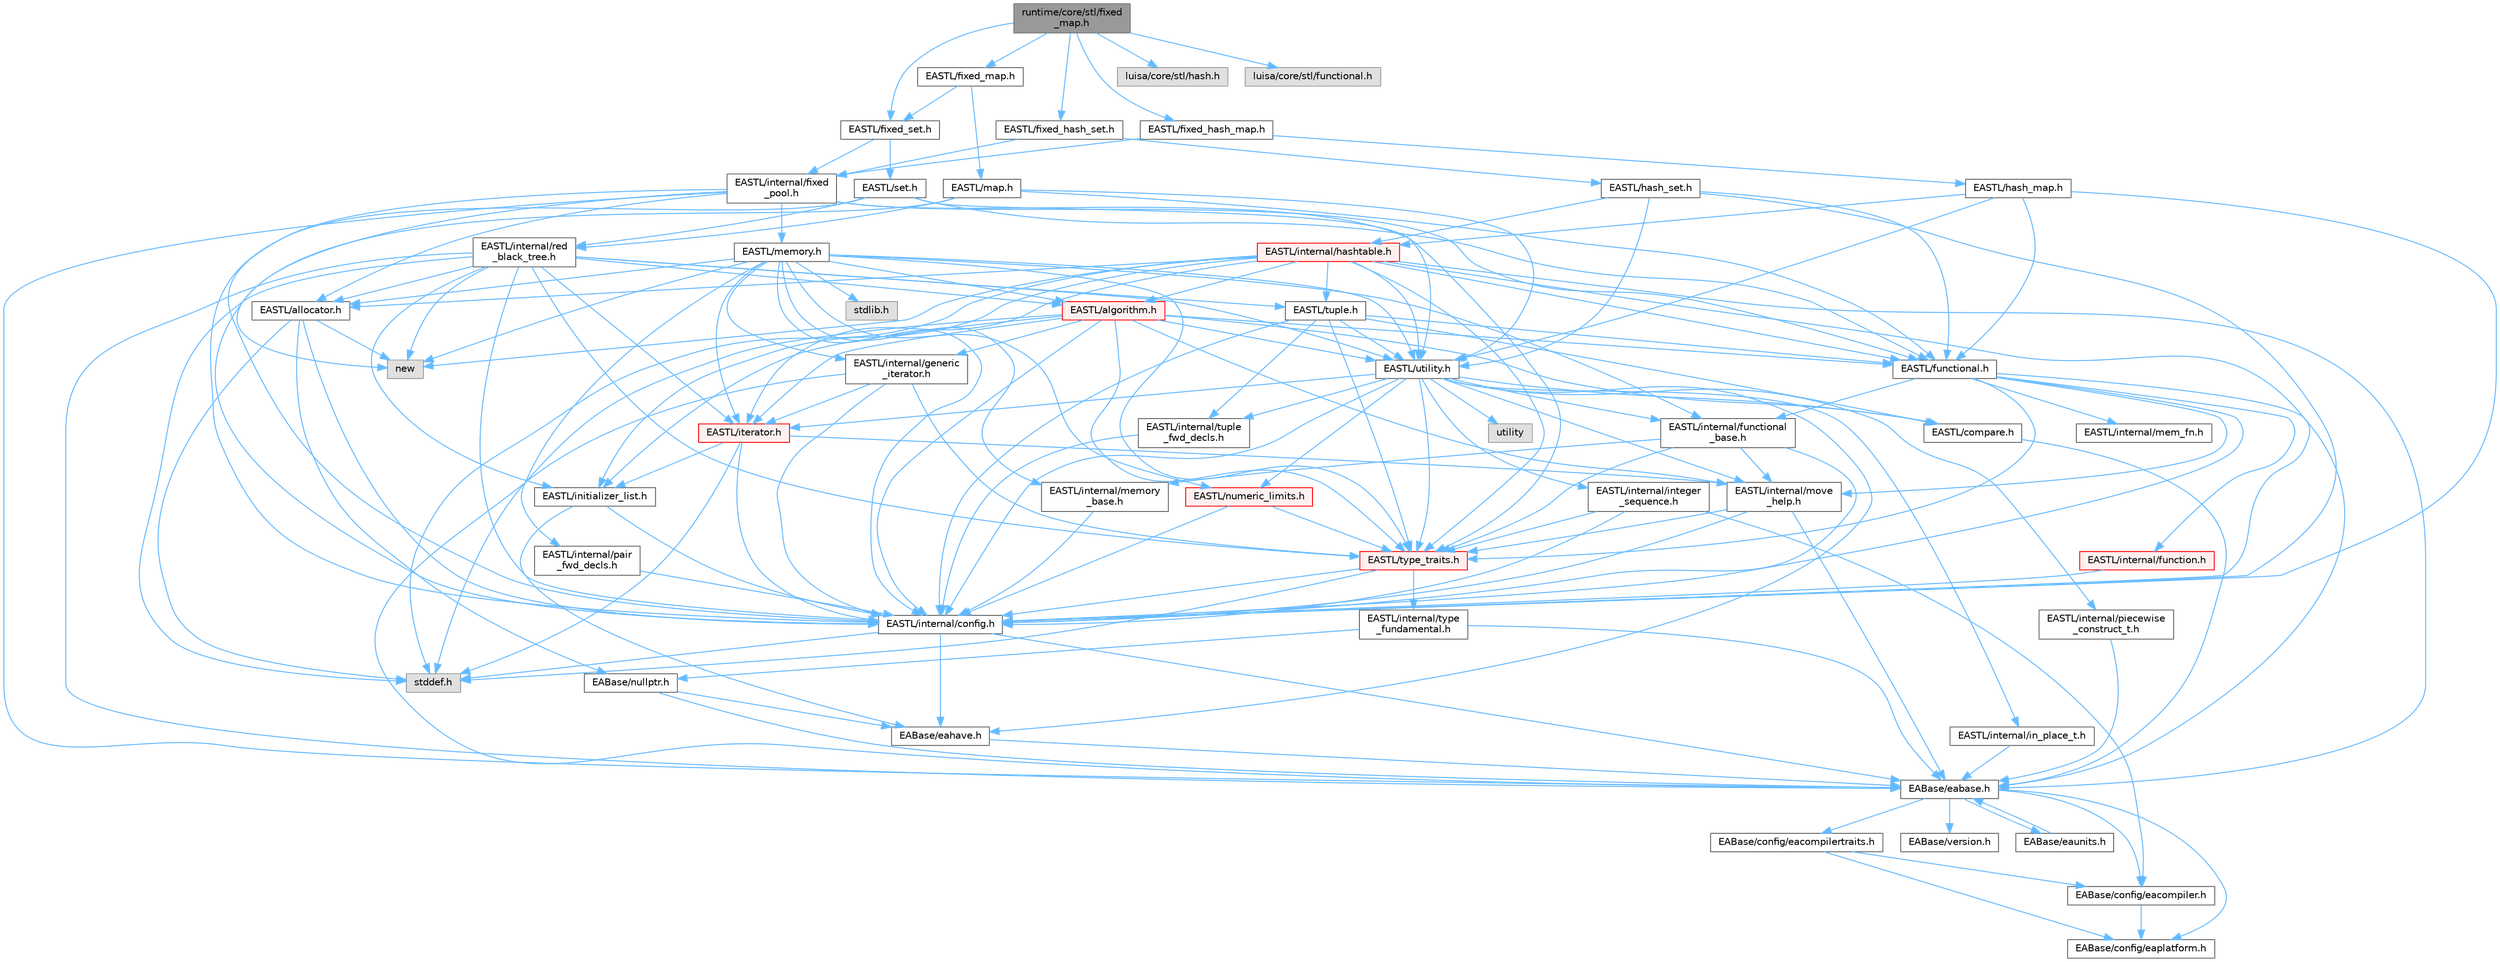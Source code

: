 digraph "runtime/core/stl/fixed_map.h"
{
 // LATEX_PDF_SIZE
  bgcolor="transparent";
  edge [fontname=Helvetica,fontsize=10,labelfontname=Helvetica,labelfontsize=10];
  node [fontname=Helvetica,fontsize=10,shape=box,height=0.2,width=0.4];
  Node1 [id="Node000001",label="runtime/core/stl/fixed\l_map.h",height=0.2,width=0.4,color="gray40", fillcolor="grey60", style="filled", fontcolor="black",tooltip=" "];
  Node1 -> Node2 [id="edge1_Node000001_Node000002",color="steelblue1",style="solid",tooltip=" "];
  Node2 [id="Node000002",label="EASTL/fixed_map.h",height=0.2,width=0.4,color="grey40", fillcolor="white", style="filled",URL="$_e_a_s_t_l_2include_2_e_a_s_t_l_2fixed__map_8h.html",tooltip=" "];
  Node2 -> Node3 [id="edge2_Node000002_Node000003",color="steelblue1",style="solid",tooltip=" "];
  Node3 [id="Node000003",label="EASTL/map.h",height=0.2,width=0.4,color="grey40", fillcolor="white", style="filled",URL="$_e_a_s_t_l_2include_2_e_a_s_t_l_2map_8h.html",tooltip=" "];
  Node3 -> Node4 [id="edge3_Node000003_Node000004",color="steelblue1",style="solid",tooltip=" "];
  Node4 [id="Node000004",label="EASTL/internal/config.h",height=0.2,width=0.4,color="grey40", fillcolor="white", style="filled",URL="$config_8h.html",tooltip=" "];
  Node4 -> Node5 [id="edge4_Node000004_Node000005",color="steelblue1",style="solid",tooltip=" "];
  Node5 [id="Node000005",label="EABase/eabase.h",height=0.2,width=0.4,color="grey40", fillcolor="white", style="filled",URL="$eabase_8h.html",tooltip=" "];
  Node5 -> Node6 [id="edge5_Node000005_Node000006",color="steelblue1",style="solid",tooltip=" "];
  Node6 [id="Node000006",label="EABase/config/eacompiler.h",height=0.2,width=0.4,color="grey40", fillcolor="white", style="filled",URL="$eacompiler_8h.html",tooltip=" "];
  Node6 -> Node7 [id="edge6_Node000006_Node000007",color="steelblue1",style="solid",tooltip=" "];
  Node7 [id="Node000007",label="EABase/config/eaplatform.h",height=0.2,width=0.4,color="grey40", fillcolor="white", style="filled",URL="$eaplatform_8h.html",tooltip=" "];
  Node5 -> Node8 [id="edge7_Node000005_Node000008",color="steelblue1",style="solid",tooltip=" "];
  Node8 [id="Node000008",label="EABase/config/eacompilertraits.h",height=0.2,width=0.4,color="grey40", fillcolor="white", style="filled",URL="$eacompilertraits_8h.html",tooltip=" "];
  Node8 -> Node7 [id="edge8_Node000008_Node000007",color="steelblue1",style="solid",tooltip=" "];
  Node8 -> Node6 [id="edge9_Node000008_Node000006",color="steelblue1",style="solid",tooltip=" "];
  Node5 -> Node7 [id="edge10_Node000005_Node000007",color="steelblue1",style="solid",tooltip=" "];
  Node5 -> Node9 [id="edge11_Node000005_Node000009",color="steelblue1",style="solid",tooltip=" "];
  Node9 [id="Node000009",label="EABase/version.h",height=0.2,width=0.4,color="grey40", fillcolor="white", style="filled",URL="$_e_a_s_t_l_2packages_2_e_a_base_2include_2_common_2_e_a_base_2version_8h.html",tooltip=" "];
  Node5 -> Node10 [id="edge12_Node000005_Node000010",color="steelblue1",style="solid",tooltip=" "];
  Node10 [id="Node000010",label="EABase/eaunits.h",height=0.2,width=0.4,color="grey40", fillcolor="white", style="filled",URL="$eaunits_8h.html",tooltip=" "];
  Node10 -> Node5 [id="edge13_Node000010_Node000005",color="steelblue1",style="solid",tooltip=" "];
  Node4 -> Node11 [id="edge14_Node000004_Node000011",color="steelblue1",style="solid",tooltip=" "];
  Node11 [id="Node000011",label="EABase/eahave.h",height=0.2,width=0.4,color="grey40", fillcolor="white", style="filled",URL="$eahave_8h.html",tooltip=" "];
  Node11 -> Node5 [id="edge15_Node000011_Node000005",color="steelblue1",style="solid",tooltip=" "];
  Node4 -> Node12 [id="edge16_Node000004_Node000012",color="steelblue1",style="solid",tooltip=" "];
  Node12 [id="Node000012",label="stddef.h",height=0.2,width=0.4,color="grey60", fillcolor="#E0E0E0", style="filled",tooltip=" "];
  Node3 -> Node13 [id="edge17_Node000003_Node000013",color="steelblue1",style="solid",tooltip=" "];
  Node13 [id="Node000013",label="EASTL/internal/red\l_black_tree.h",height=0.2,width=0.4,color="grey40", fillcolor="white", style="filled",URL="$red__black__tree_8h.html",tooltip=" "];
  Node13 -> Node5 [id="edge18_Node000013_Node000005",color="steelblue1",style="solid",tooltip=" "];
  Node13 -> Node4 [id="edge19_Node000013_Node000004",color="steelblue1",style="solid",tooltip=" "];
  Node13 -> Node14 [id="edge20_Node000013_Node000014",color="steelblue1",style="solid",tooltip=" "];
  Node14 [id="Node000014",label="EASTL/type_traits.h",height=0.2,width=0.4,color="red", fillcolor="#FFF0F0", style="filled",URL="$_e_a_s_t_l_2include_2_e_a_s_t_l_2type__traits_8h.html",tooltip=" "];
  Node14 -> Node4 [id="edge21_Node000014_Node000004",color="steelblue1",style="solid",tooltip=" "];
  Node14 -> Node12 [id="edge22_Node000014_Node000012",color="steelblue1",style="solid",tooltip=" "];
  Node14 -> Node15 [id="edge23_Node000014_Node000015",color="steelblue1",style="solid",tooltip=" "];
  Node15 [id="Node000015",label="EASTL/internal/type\l_fundamental.h",height=0.2,width=0.4,color="grey40", fillcolor="white", style="filled",URL="$type__fundamental_8h.html",tooltip=" "];
  Node15 -> Node5 [id="edge24_Node000015_Node000005",color="steelblue1",style="solid",tooltip=" "];
  Node15 -> Node16 [id="edge25_Node000015_Node000016",color="steelblue1",style="solid",tooltip=" "];
  Node16 [id="Node000016",label="EABase/nullptr.h",height=0.2,width=0.4,color="grey40", fillcolor="white", style="filled",URL="$nullptr_8h.html",tooltip=" "];
  Node16 -> Node5 [id="edge26_Node000016_Node000005",color="steelblue1",style="solid",tooltip=" "];
  Node16 -> Node11 [id="edge27_Node000016_Node000011",color="steelblue1",style="solid",tooltip=" "];
  Node13 -> Node24 [id="edge28_Node000013_Node000024",color="steelblue1",style="solid",tooltip=" "];
  Node24 [id="Node000024",label="EASTL/allocator.h",height=0.2,width=0.4,color="grey40", fillcolor="white", style="filled",URL="$allocator_8h.html",tooltip=" "];
  Node24 -> Node4 [id="edge29_Node000024_Node000004",color="steelblue1",style="solid",tooltip=" "];
  Node24 -> Node16 [id="edge30_Node000024_Node000016",color="steelblue1",style="solid",tooltip=" "];
  Node24 -> Node12 [id="edge31_Node000024_Node000012",color="steelblue1",style="solid",tooltip=" "];
  Node24 -> Node25 [id="edge32_Node000024_Node000025",color="steelblue1",style="solid",tooltip=" "];
  Node25 [id="Node000025",label="new",height=0.2,width=0.4,color="grey60", fillcolor="#E0E0E0", style="filled",tooltip=" "];
  Node13 -> Node26 [id="edge33_Node000013_Node000026",color="steelblue1",style="solid",tooltip=" "];
  Node26 [id="Node000026",label="EASTL/iterator.h",height=0.2,width=0.4,color="red", fillcolor="#FFF0F0", style="filled",URL="$_e_a_s_t_l_2include_2_e_a_s_t_l_2iterator_8h.html",tooltip=" "];
  Node26 -> Node4 [id="edge34_Node000026_Node000004",color="steelblue1",style="solid",tooltip=" "];
  Node26 -> Node27 [id="edge35_Node000026_Node000027",color="steelblue1",style="solid",tooltip=" "];
  Node27 [id="Node000027",label="EASTL/internal/move\l_help.h",height=0.2,width=0.4,color="grey40", fillcolor="white", style="filled",URL="$move__help_8h.html",tooltip=" "];
  Node27 -> Node5 [id="edge36_Node000027_Node000005",color="steelblue1",style="solid",tooltip=" "];
  Node27 -> Node4 [id="edge37_Node000027_Node000004",color="steelblue1",style="solid",tooltip=" "];
  Node27 -> Node14 [id="edge38_Node000027_Node000014",color="steelblue1",style="solid",tooltip=" "];
  Node26 -> Node28 [id="edge39_Node000026_Node000028",color="steelblue1",style="solid",tooltip=" "];
  Node28 [id="Node000028",label="EASTL/initializer_list.h",height=0.2,width=0.4,color="grey40", fillcolor="white", style="filled",URL="$initializer__list_8h.html",tooltip=" "];
  Node28 -> Node4 [id="edge40_Node000028_Node000004",color="steelblue1",style="solid",tooltip=" "];
  Node28 -> Node11 [id="edge41_Node000028_Node000011",color="steelblue1",style="solid",tooltip=" "];
  Node26 -> Node12 [id="edge42_Node000026_Node000012",color="steelblue1",style="solid",tooltip=" "];
  Node13 -> Node29 [id="edge43_Node000013_Node000029",color="steelblue1",style="solid",tooltip=" "];
  Node29 [id="Node000029",label="EASTL/utility.h",height=0.2,width=0.4,color="grey40", fillcolor="white", style="filled",URL="$_e_a_s_t_l_2include_2_e_a_s_t_l_2utility_8h.html",tooltip=" "];
  Node29 -> Node4 [id="edge44_Node000029_Node000004",color="steelblue1",style="solid",tooltip=" "];
  Node29 -> Node14 [id="edge45_Node000029_Node000014",color="steelblue1",style="solid",tooltip=" "];
  Node29 -> Node26 [id="edge46_Node000029_Node000026",color="steelblue1",style="solid",tooltip=" "];
  Node29 -> Node30 [id="edge47_Node000029_Node000030",color="steelblue1",style="solid",tooltip=" "];
  Node30 [id="Node000030",label="EASTL/numeric_limits.h",height=0.2,width=0.4,color="red", fillcolor="#FFF0F0", style="filled",URL="$numeric__limits_8h.html",tooltip=" "];
  Node30 -> Node4 [id="edge48_Node000030_Node000004",color="steelblue1",style="solid",tooltip=" "];
  Node30 -> Node14 [id="edge49_Node000030_Node000014",color="steelblue1",style="solid",tooltip=" "];
  Node29 -> Node32 [id="edge50_Node000029_Node000032",color="steelblue1",style="solid",tooltip=" "];
  Node32 [id="Node000032",label="EASTL/compare.h",height=0.2,width=0.4,color="grey40", fillcolor="white", style="filled",URL="$compare_8h.html",tooltip=" "];
  Node32 -> Node5 [id="edge51_Node000032_Node000005",color="steelblue1",style="solid",tooltip=" "];
  Node29 -> Node33 [id="edge52_Node000029_Node000033",color="steelblue1",style="solid",tooltip=" "];
  Node33 [id="Node000033",label="EASTL/internal/functional\l_base.h",height=0.2,width=0.4,color="grey40", fillcolor="white", style="filled",URL="$functional__base_8h.html",tooltip=" "];
  Node33 -> Node4 [id="edge53_Node000033_Node000004",color="steelblue1",style="solid",tooltip=" "];
  Node33 -> Node34 [id="edge54_Node000033_Node000034",color="steelblue1",style="solid",tooltip=" "];
  Node34 [id="Node000034",label="EASTL/internal/memory\l_base.h",height=0.2,width=0.4,color="grey40", fillcolor="white", style="filled",URL="$memory__base_8h.html",tooltip=" "];
  Node34 -> Node4 [id="edge55_Node000034_Node000004",color="steelblue1",style="solid",tooltip=" "];
  Node33 -> Node27 [id="edge56_Node000033_Node000027",color="steelblue1",style="solid",tooltip=" "];
  Node33 -> Node14 [id="edge57_Node000033_Node000014",color="steelblue1",style="solid",tooltip=" "];
  Node29 -> Node27 [id="edge58_Node000029_Node000027",color="steelblue1",style="solid",tooltip=" "];
  Node29 -> Node11 [id="edge59_Node000029_Node000011",color="steelblue1",style="solid",tooltip=" "];
  Node29 -> Node35 [id="edge60_Node000029_Node000035",color="steelblue1",style="solid",tooltip=" "];
  Node35 [id="Node000035",label="EASTL/internal/integer\l_sequence.h",height=0.2,width=0.4,color="grey40", fillcolor="white", style="filled",URL="$integer__sequence_8h.html",tooltip=" "];
  Node35 -> Node6 [id="edge61_Node000035_Node000006",color="steelblue1",style="solid",tooltip=" "];
  Node35 -> Node4 [id="edge62_Node000035_Node000004",color="steelblue1",style="solid",tooltip=" "];
  Node35 -> Node14 [id="edge63_Node000035_Node000014",color="steelblue1",style="solid",tooltip=" "];
  Node29 -> Node36 [id="edge64_Node000029_Node000036",color="steelblue1",style="solid",tooltip=" "];
  Node36 [id="Node000036",label="EASTL/internal/tuple\l_fwd_decls.h",height=0.2,width=0.4,color="grey40", fillcolor="white", style="filled",URL="$tuple__fwd__decls_8h.html",tooltip=" "];
  Node36 -> Node4 [id="edge65_Node000036_Node000004",color="steelblue1",style="solid",tooltip=" "];
  Node29 -> Node37 [id="edge66_Node000029_Node000037",color="steelblue1",style="solid",tooltip=" "];
  Node37 [id="Node000037",label="EASTL/internal/in_place_t.h",height=0.2,width=0.4,color="grey40", fillcolor="white", style="filled",URL="$in__place__t_8h.html",tooltip=" "];
  Node37 -> Node5 [id="edge67_Node000037_Node000005",color="steelblue1",style="solid",tooltip=" "];
  Node29 -> Node38 [id="edge68_Node000029_Node000038",color="steelblue1",style="solid",tooltip=" "];
  Node38 [id="Node000038",label="EASTL/internal/piecewise\l_construct_t.h",height=0.2,width=0.4,color="grey40", fillcolor="white", style="filled",URL="$piecewise__construct__t_8h.html",tooltip=" "];
  Node38 -> Node5 [id="edge69_Node000038_Node000005",color="steelblue1",style="solid",tooltip=" "];
  Node29 -> Node39 [id="edge70_Node000029_Node000039",color="steelblue1",style="solid",tooltip=" "];
  Node39 [id="Node000039",label="utility",height=0.2,width=0.4,color="grey60", fillcolor="#E0E0E0", style="filled",tooltip=" "];
  Node13 -> Node40 [id="edge71_Node000013_Node000040",color="steelblue1",style="solid",tooltip=" "];
  Node40 [id="Node000040",label="EASTL/algorithm.h",height=0.2,width=0.4,color="red", fillcolor="#FFF0F0", style="filled",URL="$_e_a_s_t_l_2include_2_e_a_s_t_l_2algorithm_8h.html",tooltip=" "];
  Node40 -> Node4 [id="edge72_Node000040_Node000004",color="steelblue1",style="solid",tooltip=" "];
  Node40 -> Node14 [id="edge73_Node000040_Node000014",color="steelblue1",style="solid",tooltip=" "];
  Node40 -> Node27 [id="edge74_Node000040_Node000027",color="steelblue1",style="solid",tooltip=" "];
  Node40 -> Node28 [id="edge75_Node000040_Node000028",color="steelblue1",style="solid",tooltip=" "];
  Node40 -> Node26 [id="edge76_Node000040_Node000026",color="steelblue1",style="solid",tooltip=" "];
  Node40 -> Node62 [id="edge77_Node000040_Node000062",color="steelblue1",style="solid",tooltip=" "];
  Node62 [id="Node000062",label="EASTL/functional.h",height=0.2,width=0.4,color="grey40", fillcolor="white", style="filled",URL="$_e_a_s_t_l_2include_2_e_a_s_t_l_2functional_8h.html",tooltip=" "];
  Node62 -> Node5 [id="edge78_Node000062_Node000005",color="steelblue1",style="solid",tooltip=" "];
  Node62 -> Node4 [id="edge79_Node000062_Node000004",color="steelblue1",style="solid",tooltip=" "];
  Node62 -> Node27 [id="edge80_Node000062_Node000027",color="steelblue1",style="solid",tooltip=" "];
  Node62 -> Node14 [id="edge81_Node000062_Node000014",color="steelblue1",style="solid",tooltip=" "];
  Node62 -> Node33 [id="edge82_Node000062_Node000033",color="steelblue1",style="solid",tooltip=" "];
  Node62 -> Node63 [id="edge83_Node000062_Node000063",color="steelblue1",style="solid",tooltip=" "];
  Node63 [id="Node000063",label="EASTL/internal/mem_fn.h",height=0.2,width=0.4,color="grey40", fillcolor="white", style="filled",URL="$mem__fn_8h.html",tooltip=" "];
  Node62 -> Node64 [id="edge84_Node000062_Node000064",color="steelblue1",style="solid",tooltip=" "];
  Node64 [id="Node000064",label="EASTL/internal/function.h",height=0.2,width=0.4,color="red", fillcolor="#FFF0F0", style="filled",URL="$_e_a_s_t_l_2include_2_e_a_s_t_l_2internal_2function_8h.html",tooltip=" "];
  Node64 -> Node4 [id="edge85_Node000064_Node000004",color="steelblue1",style="solid",tooltip=" "];
  Node40 -> Node29 [id="edge86_Node000040_Node000029",color="steelblue1",style="solid",tooltip=" "];
  Node40 -> Node53 [id="edge87_Node000040_Node000053",color="steelblue1",style="solid",tooltip=" "];
  Node53 [id="Node000053",label="EASTL/internal/generic\l_iterator.h",height=0.2,width=0.4,color="grey40", fillcolor="white", style="filled",URL="$generic__iterator_8h.html",tooltip=" "];
  Node53 -> Node5 [id="edge88_Node000053_Node000005",color="steelblue1",style="solid",tooltip=" "];
  Node53 -> Node4 [id="edge89_Node000053_Node000004",color="steelblue1",style="solid",tooltip=" "];
  Node53 -> Node26 [id="edge90_Node000053_Node000026",color="steelblue1",style="solid",tooltip=" "];
  Node53 -> Node14 [id="edge91_Node000053_Node000014",color="steelblue1",style="solid",tooltip=" "];
  Node40 -> Node32 [id="edge92_Node000040_Node000032",color="steelblue1",style="solid",tooltip=" "];
  Node40 -> Node12 [id="edge93_Node000040_Node000012",color="steelblue1",style="solid",tooltip=" "];
  Node13 -> Node28 [id="edge94_Node000013_Node000028",color="steelblue1",style="solid",tooltip=" "];
  Node13 -> Node154 [id="edge95_Node000013_Node000154",color="steelblue1",style="solid",tooltip=" "];
  Node154 [id="Node000154",label="EASTL/tuple.h",height=0.2,width=0.4,color="grey40", fillcolor="white", style="filled",URL="$tuple_8h.html",tooltip=" "];
  Node154 -> Node4 [id="edge96_Node000154_Node000004",color="steelblue1",style="solid",tooltip=" "];
  Node154 -> Node32 [id="edge97_Node000154_Node000032",color="steelblue1",style="solid",tooltip=" "];
  Node154 -> Node62 [id="edge98_Node000154_Node000062",color="steelblue1",style="solid",tooltip=" "];
  Node154 -> Node14 [id="edge99_Node000154_Node000014",color="steelblue1",style="solid",tooltip=" "];
  Node154 -> Node29 [id="edge100_Node000154_Node000029",color="steelblue1",style="solid",tooltip=" "];
  Node154 -> Node36 [id="edge101_Node000154_Node000036",color="steelblue1",style="solid",tooltip=" "];
  Node13 -> Node25 [id="edge102_Node000013_Node000025",color="steelblue1",style="solid",tooltip=" "];
  Node13 -> Node12 [id="edge103_Node000013_Node000012",color="steelblue1",style="solid",tooltip=" "];
  Node3 -> Node62 [id="edge104_Node000003_Node000062",color="steelblue1",style="solid",tooltip=" "];
  Node3 -> Node29 [id="edge105_Node000003_Node000029",color="steelblue1",style="solid",tooltip=" "];
  Node2 -> Node155 [id="edge106_Node000002_Node000155",color="steelblue1",style="solid",tooltip=" "];
  Node155 [id="Node000155",label="EASTL/fixed_set.h",height=0.2,width=0.4,color="grey40", fillcolor="white", style="filled",URL="$fixed__set_8h.html",tooltip=" "];
  Node155 -> Node156 [id="edge107_Node000155_Node000156",color="steelblue1",style="solid",tooltip=" "];
  Node156 [id="Node000156",label="EASTL/set.h",height=0.2,width=0.4,color="grey40", fillcolor="white", style="filled",URL="$set_8h.html",tooltip=" "];
  Node156 -> Node4 [id="edge108_Node000156_Node000004",color="steelblue1",style="solid",tooltip=" "];
  Node156 -> Node13 [id="edge109_Node000156_Node000013",color="steelblue1",style="solid",tooltip=" "];
  Node156 -> Node62 [id="edge110_Node000156_Node000062",color="steelblue1",style="solid",tooltip=" "];
  Node156 -> Node29 [id="edge111_Node000156_Node000029",color="steelblue1",style="solid",tooltip=" "];
  Node155 -> Node157 [id="edge112_Node000155_Node000157",color="steelblue1",style="solid",tooltip=" "];
  Node157 [id="Node000157",label="EASTL/internal/fixed\l_pool.h",height=0.2,width=0.4,color="grey40", fillcolor="white", style="filled",URL="$fixed__pool_8h.html",tooltip=" "];
  Node157 -> Node5 [id="edge113_Node000157_Node000005",color="steelblue1",style="solid",tooltip=" "];
  Node157 -> Node4 [id="edge114_Node000157_Node000004",color="steelblue1",style="solid",tooltip=" "];
  Node157 -> Node62 [id="edge115_Node000157_Node000062",color="steelblue1",style="solid",tooltip=" "];
  Node157 -> Node52 [id="edge116_Node000157_Node000052",color="steelblue1",style="solid",tooltip=" "];
  Node52 [id="Node000052",label="EASTL/memory.h",height=0.2,width=0.4,color="grey40", fillcolor="white", style="filled",URL="$_e_a_s_t_l_2include_2_e_a_s_t_l_2memory_8h.html",tooltip=" "];
  Node52 -> Node4 [id="edge117_Node000052_Node000004",color="steelblue1",style="solid",tooltip=" "];
  Node52 -> Node34 [id="edge118_Node000052_Node000034",color="steelblue1",style="solid",tooltip=" "];
  Node52 -> Node53 [id="edge119_Node000052_Node000053",color="steelblue1",style="solid",tooltip=" "];
  Node52 -> Node54 [id="edge120_Node000052_Node000054",color="steelblue1",style="solid",tooltip=" "];
  Node54 [id="Node000054",label="EASTL/internal/pair\l_fwd_decls.h",height=0.2,width=0.4,color="grey40", fillcolor="white", style="filled",URL="$pair__fwd__decls_8h.html",tooltip=" "];
  Node54 -> Node4 [id="edge121_Node000054_Node000004",color="steelblue1",style="solid",tooltip=" "];
  Node52 -> Node33 [id="edge122_Node000052_Node000033",color="steelblue1",style="solid",tooltip=" "];
  Node52 -> Node40 [id="edge123_Node000052_Node000040",color="steelblue1",style="solid",tooltip=" "];
  Node52 -> Node14 [id="edge124_Node000052_Node000014",color="steelblue1",style="solid",tooltip=" "];
  Node52 -> Node24 [id="edge125_Node000052_Node000024",color="steelblue1",style="solid",tooltip=" "];
  Node52 -> Node26 [id="edge126_Node000052_Node000026",color="steelblue1",style="solid",tooltip=" "];
  Node52 -> Node29 [id="edge127_Node000052_Node000029",color="steelblue1",style="solid",tooltip=" "];
  Node52 -> Node30 [id="edge128_Node000052_Node000030",color="steelblue1",style="solid",tooltip=" "];
  Node52 -> Node55 [id="edge129_Node000052_Node000055",color="steelblue1",style="solid",tooltip=" "];
  Node55 [id="Node000055",label="stdlib.h",height=0.2,width=0.4,color="grey60", fillcolor="#E0E0E0", style="filled",tooltip=" "];
  Node52 -> Node25 [id="edge130_Node000052_Node000025",color="steelblue1",style="solid",tooltip=" "];
  Node157 -> Node24 [id="edge131_Node000157_Node000024",color="steelblue1",style="solid",tooltip=" "];
  Node157 -> Node14 [id="edge132_Node000157_Node000014",color="steelblue1",style="solid",tooltip=" "];
  Node157 -> Node25 [id="edge133_Node000157_Node000025",color="steelblue1",style="solid",tooltip=" "];
  Node1 -> Node155 [id="edge134_Node000001_Node000155",color="steelblue1",style="solid",tooltip=" "];
  Node1 -> Node158 [id="edge135_Node000001_Node000158",color="steelblue1",style="solid",tooltip=" "];
  Node158 [id="Node000158",label="EASTL/fixed_hash_map.h",height=0.2,width=0.4,color="grey40", fillcolor="white", style="filled",URL="$fixed__hash__map_8h.html",tooltip=" "];
  Node158 -> Node159 [id="edge136_Node000158_Node000159",color="steelblue1",style="solid",tooltip=" "];
  Node159 [id="Node000159",label="EASTL/hash_map.h",height=0.2,width=0.4,color="grey40", fillcolor="white", style="filled",URL="$hash__map_8h.html",tooltip=" "];
  Node159 -> Node4 [id="edge137_Node000159_Node000004",color="steelblue1",style="solid",tooltip=" "];
  Node159 -> Node160 [id="edge138_Node000159_Node000160",color="steelblue1",style="solid",tooltip=" "];
  Node160 [id="Node000160",label="EASTL/internal/hashtable.h",height=0.2,width=0.4,color="red", fillcolor="#FFF0F0", style="filled",URL="$hashtable_8h.html",tooltip=" "];
  Node160 -> Node5 [id="edge139_Node000160_Node000005",color="steelblue1",style="solid",tooltip=" "];
  Node160 -> Node4 [id="edge140_Node000160_Node000004",color="steelblue1",style="solid",tooltip=" "];
  Node160 -> Node14 [id="edge141_Node000160_Node000014",color="steelblue1",style="solid",tooltip=" "];
  Node160 -> Node24 [id="edge142_Node000160_Node000024",color="steelblue1",style="solid",tooltip=" "];
  Node160 -> Node26 [id="edge143_Node000160_Node000026",color="steelblue1",style="solid",tooltip=" "];
  Node160 -> Node62 [id="edge144_Node000160_Node000062",color="steelblue1",style="solid",tooltip=" "];
  Node160 -> Node29 [id="edge145_Node000160_Node000029",color="steelblue1",style="solid",tooltip=" "];
  Node160 -> Node40 [id="edge146_Node000160_Node000040",color="steelblue1",style="solid",tooltip=" "];
  Node160 -> Node28 [id="edge147_Node000160_Node000028",color="steelblue1",style="solid",tooltip=" "];
  Node160 -> Node154 [id="edge148_Node000160_Node000154",color="steelblue1",style="solid",tooltip=" "];
  Node160 -> Node25 [id="edge149_Node000160_Node000025",color="steelblue1",style="solid",tooltip=" "];
  Node160 -> Node12 [id="edge150_Node000160_Node000012",color="steelblue1",style="solid",tooltip=" "];
  Node159 -> Node62 [id="edge151_Node000159_Node000062",color="steelblue1",style="solid",tooltip=" "];
  Node159 -> Node29 [id="edge152_Node000159_Node000029",color="steelblue1",style="solid",tooltip=" "];
  Node158 -> Node157 [id="edge153_Node000158_Node000157",color="steelblue1",style="solid",tooltip=" "];
  Node1 -> Node161 [id="edge154_Node000001_Node000161",color="steelblue1",style="solid",tooltip=" "];
  Node161 [id="Node000161",label="EASTL/fixed_hash_set.h",height=0.2,width=0.4,color="grey40", fillcolor="white", style="filled",URL="$fixed__hash__set_8h.html",tooltip=" "];
  Node161 -> Node162 [id="edge155_Node000161_Node000162",color="steelblue1",style="solid",tooltip=" "];
  Node162 [id="Node000162",label="EASTL/hash_set.h",height=0.2,width=0.4,color="grey40", fillcolor="white", style="filled",URL="$hash__set_8h.html",tooltip=" "];
  Node162 -> Node4 [id="edge156_Node000162_Node000004",color="steelblue1",style="solid",tooltip=" "];
  Node162 -> Node160 [id="edge157_Node000162_Node000160",color="steelblue1",style="solid",tooltip=" "];
  Node162 -> Node62 [id="edge158_Node000162_Node000062",color="steelblue1",style="solid",tooltip=" "];
  Node162 -> Node29 [id="edge159_Node000162_Node000029",color="steelblue1",style="solid",tooltip=" "];
  Node161 -> Node157 [id="edge160_Node000161_Node000157",color="steelblue1",style="solid",tooltip=" "];
  Node1 -> Node163 [id="edge161_Node000001_Node000163",color="steelblue1",style="solid",tooltip=" "];
  Node163 [id="Node000163",label="luisa/core/stl/hash.h",height=0.2,width=0.4,color="grey60", fillcolor="#E0E0E0", style="filled",tooltip=" "];
  Node1 -> Node164 [id="edge162_Node000001_Node000164",color="steelblue1",style="solid",tooltip=" "];
  Node164 [id="Node000164",label="luisa/core/stl/functional.h",height=0.2,width=0.4,color="grey60", fillcolor="#E0E0E0", style="filled",tooltip=" "];
}
